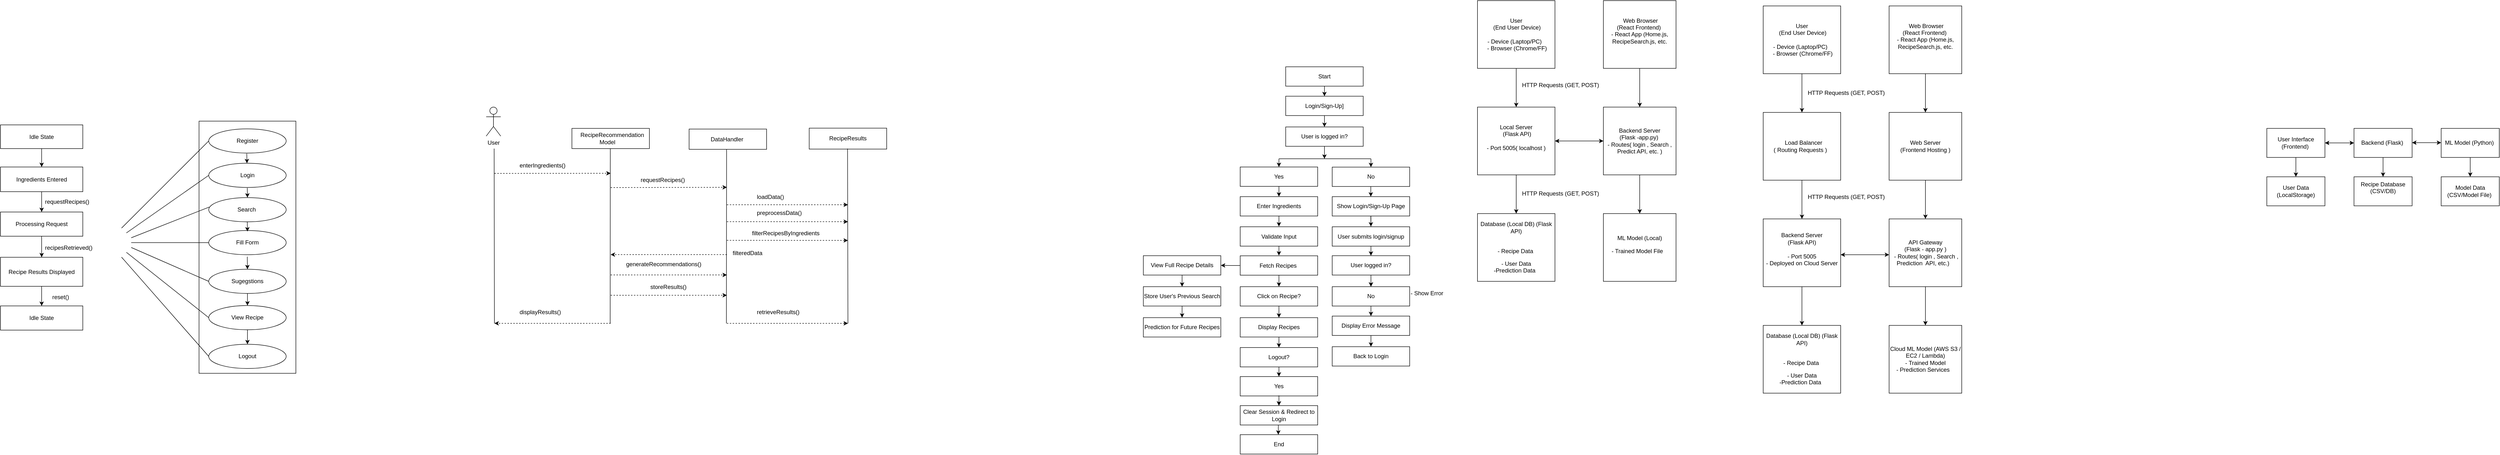 <mxfile version="24.8.6">
  <diagram name="Page-1" id="5VGJnAvznidUCp_y3e0-">
    <mxGraphModel dx="3558" dy="1444" grid="1" gridSize="10" guides="1" tooltips="1" connect="1" arrows="1" fold="1" page="0" pageScale="1" pageWidth="1169" pageHeight="827" math="0" shadow="0">
      <root>
        <mxCell id="0" />
        <mxCell id="1" parent="0" />
        <mxCell id="zVFzAMCCulww1tuRlH-K-1" value="Recipe Results Displayed" style="rounded=0;whiteSpace=wrap;html=1;" parent="1" vertex="1">
          <mxGeometry x="-850" y="383.5" width="170" height="60" as="geometry" />
        </mxCell>
        <mxCell id="zVFzAMCCulww1tuRlH-K-2" value="Idle State" style="rounded=0;whiteSpace=wrap;html=1;" parent="1" vertex="1">
          <mxGeometry x="-850" y="110" width="170" height="49" as="geometry" />
        </mxCell>
        <mxCell id="zVFzAMCCulww1tuRlH-K-3" value="Processing Request" style="rounded=0;whiteSpace=wrap;html=1;" parent="1" vertex="1">
          <mxGeometry x="-850" y="290" width="170" height="50" as="geometry" />
        </mxCell>
        <mxCell id="zVFzAMCCulww1tuRlH-K-4" value="Ingredients Entered" style="rounded=0;whiteSpace=wrap;html=1;" parent="1" vertex="1">
          <mxGeometry x="-850" y="197" width="170" height="51" as="geometry" />
        </mxCell>
        <mxCell id="zVFzAMCCulww1tuRlH-K-5" value="Idle State" style="rounded=0;whiteSpace=wrap;html=1;" parent="1" vertex="1">
          <mxGeometry x="-850" y="484" width="170" height="50" as="geometry" />
        </mxCell>
        <mxCell id="zVFzAMCCulww1tuRlH-K-8" value="&lt;span class=&quot;hljs-built_in&quot;&gt;requestRecipes&lt;/span&gt;()" style="text;whiteSpace=wrap;html=1;" parent="1" vertex="1">
          <mxGeometry x="-760" y="255" width="100" height="20" as="geometry" />
        </mxCell>
        <mxCell id="zVFzAMCCulww1tuRlH-K-9" value="" style="endArrow=classic;html=1;rounded=0;entryX=0.5;entryY=0;entryDx=0;entryDy=0;exitX=0.5;exitY=1;exitDx=0;exitDy=0;" parent="1" source="zVFzAMCCulww1tuRlH-K-1" target="zVFzAMCCulww1tuRlH-K-5" edge="1">
          <mxGeometry width="50" height="50" relative="1" as="geometry">
            <mxPoint x="-710" y="380" as="sourcePoint" />
            <mxPoint x="-660" y="330" as="targetPoint" />
          </mxGeometry>
        </mxCell>
        <mxCell id="zVFzAMCCulww1tuRlH-K-10" value="" style="endArrow=classic;html=1;rounded=0;exitX=0.5;exitY=1;exitDx=0;exitDy=0;entryX=0.5;entryY=0;entryDx=0;entryDy=0;" parent="1" source="zVFzAMCCulww1tuRlH-K-3" target="zVFzAMCCulww1tuRlH-K-1" edge="1">
          <mxGeometry width="50" height="50" relative="1" as="geometry">
            <mxPoint x="-770" y="340" as="sourcePoint" />
            <mxPoint x="-770" y="380" as="targetPoint" />
          </mxGeometry>
        </mxCell>
        <mxCell id="zVFzAMCCulww1tuRlH-K-11" value="" style="endArrow=classic;html=1;rounded=0;exitX=0.5;exitY=1;exitDx=0;exitDy=0;entryX=0.5;entryY=0;entryDx=0;entryDy=0;" parent="1" source="zVFzAMCCulww1tuRlH-K-4" target="zVFzAMCCulww1tuRlH-K-3" edge="1">
          <mxGeometry width="50" height="50" relative="1" as="geometry">
            <mxPoint x="-770" y="248" as="sourcePoint" />
            <mxPoint x="-770" y="290" as="targetPoint" />
          </mxGeometry>
        </mxCell>
        <mxCell id="zVFzAMCCulww1tuRlH-K-12" value="" style="endArrow=classic;html=1;rounded=0;entryX=0.5;entryY=0;entryDx=0;entryDy=0;exitX=0.5;exitY=1;exitDx=0;exitDy=0;" parent="1" source="zVFzAMCCulww1tuRlH-K-2" edge="1">
          <mxGeometry width="50" height="50" relative="1" as="geometry">
            <mxPoint x="-765" y="157" as="sourcePoint" />
            <mxPoint x="-765" y="197" as="targetPoint" />
          </mxGeometry>
        </mxCell>
        <mxCell id="zVFzAMCCulww1tuRlH-K-15" value="&lt;span class=&quot;hljs-built_in&quot;&gt;recipesRetrieved&lt;/span&gt;()" style="text;whiteSpace=wrap;html=1;" parent="1" vertex="1">
          <mxGeometry x="-760" y="349.5" width="80" height="26.5" as="geometry" />
        </mxCell>
        <mxCell id="zVFzAMCCulww1tuRlH-K-16" value="&lt;span class=&quot;hljs-built_in&quot;&gt;reset&lt;/span&gt;()" style="text;whiteSpace=wrap;html=1;" parent="1" vertex="1">
          <mxGeometry x="-745" y="451.5" width="45" height="16.5" as="geometry" />
        </mxCell>
        <mxCell id="zVFzAMCCulww1tuRlH-K-17" value="" style="rounded=0;whiteSpace=wrap;html=1;" parent="1" vertex="1">
          <mxGeometry x="-440" y="102.25" width="200" height="521" as="geometry" />
        </mxCell>
        <mxCell id="zVFzAMCCulww1tuRlH-K-18" value="Register" style="ellipse;whiteSpace=wrap;html=1;" parent="1" vertex="1">
          <mxGeometry x="-420" y="118.25" width="160" height="50" as="geometry" />
        </mxCell>
        <mxCell id="zVFzAMCCulww1tuRlH-K-19" value="Login" style="ellipse;whiteSpace=wrap;html=1;" parent="1" vertex="1">
          <mxGeometry x="-420" y="189.25" width="160" height="50" as="geometry" />
        </mxCell>
        <mxCell id="zVFzAMCCulww1tuRlH-K-20" value="Search&amp;nbsp;" style="ellipse;whiteSpace=wrap;html=1;" parent="1" vertex="1">
          <mxGeometry x="-420" y="260.25" width="160" height="50" as="geometry" />
        </mxCell>
        <mxCell id="zVFzAMCCulww1tuRlH-K-21" value="Fill Form" style="ellipse;whiteSpace=wrap;html=1;" parent="1" vertex="1">
          <mxGeometry x="-420" y="328.25" width="160" height="50" as="geometry" />
        </mxCell>
        <mxCell id="zVFzAMCCulww1tuRlH-K-22" value="Logout" style="ellipse;whiteSpace=wrap;html=1;" parent="1" vertex="1">
          <mxGeometry x="-420" y="563.25" width="160" height="50" as="geometry" />
        </mxCell>
        <mxCell id="zVFzAMCCulww1tuRlH-K-23" value="" style="endArrow=classic;html=1;rounded=0;" parent="1" edge="1">
          <mxGeometry width="50" height="50" relative="1" as="geometry">
            <mxPoint x="-341.37" y="169.25" as="sourcePoint" />
            <mxPoint x="-341" y="189.25" as="targetPoint" />
          </mxGeometry>
        </mxCell>
        <mxCell id="zVFzAMCCulww1tuRlH-K-24" value="" style="endArrow=classic;html=1;rounded=0;" parent="1" edge="1">
          <mxGeometry width="50" height="50" relative="1" as="geometry">
            <mxPoint x="-340.37" y="240.25" as="sourcePoint" />
            <mxPoint x="-340" y="260.25" as="targetPoint" />
          </mxGeometry>
        </mxCell>
        <mxCell id="zVFzAMCCulww1tuRlH-K-25" value="" style="endArrow=classic;html=1;rounded=0;" parent="1" edge="1">
          <mxGeometry width="50" height="50" relative="1" as="geometry">
            <mxPoint x="-340.37" y="310.25" as="sourcePoint" />
            <mxPoint x="-340" y="330.25" as="targetPoint" />
          </mxGeometry>
        </mxCell>
        <mxCell id="zVFzAMCCulww1tuRlH-K-26" value="" style="endArrow=classic;html=1;rounded=0;entryX=0.5;entryY=0;entryDx=0;entryDy=0;" parent="1" target="zVFzAMCCulww1tuRlH-K-34" edge="1">
          <mxGeometry width="50" height="50" relative="1" as="geometry">
            <mxPoint x="-340.37" y="382.25" as="sourcePoint" />
            <mxPoint x="-340" y="402.25" as="targetPoint" />
          </mxGeometry>
        </mxCell>
        <mxCell id="zVFzAMCCulww1tuRlH-K-27" value="" style="endArrow=classic;html=1;rounded=0;entryX=0.5;entryY=0;entryDx=0;entryDy=0;" parent="1" source="zVFzAMCCulww1tuRlH-K-36" target="zVFzAMCCulww1tuRlH-K-22" edge="1">
          <mxGeometry width="50" height="50" relative="1" as="geometry">
            <mxPoint x="-340" y="503.25" as="sourcePoint" />
            <mxPoint x="-340" y="472.25" as="targetPoint" />
          </mxGeometry>
        </mxCell>
        <mxCell id="zVFzAMCCulww1tuRlH-K-28" value="" style="endArrow=none;html=1;rounded=0;entryX=0;entryY=0.5;entryDx=0;entryDy=0;" parent="1" target="zVFzAMCCulww1tuRlH-K-18" edge="1">
          <mxGeometry width="50" height="50" relative="1" as="geometry">
            <mxPoint x="-600" y="323.25" as="sourcePoint" />
            <mxPoint x="-460" y="213.25" as="targetPoint" />
          </mxGeometry>
        </mxCell>
        <mxCell id="zVFzAMCCulww1tuRlH-K-29" value="" style="endArrow=none;html=1;rounded=0;entryX=0;entryY=0.5;entryDx=0;entryDy=0;" parent="1" target="zVFzAMCCulww1tuRlH-K-19" edge="1">
          <mxGeometry width="50" height="50" relative="1" as="geometry">
            <mxPoint x="-590" y="333.25" as="sourcePoint" />
            <mxPoint x="-410" y="157.25" as="targetPoint" />
          </mxGeometry>
        </mxCell>
        <mxCell id="zVFzAMCCulww1tuRlH-K-30" value="" style="endArrow=none;html=1;rounded=0;entryX=0.006;entryY=0.391;entryDx=0;entryDy=0;entryPerimeter=0;" parent="1" target="zVFzAMCCulww1tuRlH-K-20" edge="1">
          <mxGeometry width="50" height="50" relative="1" as="geometry">
            <mxPoint x="-580" y="343.25" as="sourcePoint" />
            <mxPoint x="-400" y="167.25" as="targetPoint" />
          </mxGeometry>
        </mxCell>
        <mxCell id="zVFzAMCCulww1tuRlH-K-31" value="" style="endArrow=none;html=1;rounded=0;entryX=0;entryY=0.5;entryDx=0;entryDy=0;" parent="1" target="zVFzAMCCulww1tuRlH-K-21" edge="1">
          <mxGeometry width="50" height="50" relative="1" as="geometry">
            <mxPoint x="-580" y="353.25" as="sourcePoint" />
            <mxPoint x="-390" y="177.25" as="targetPoint" />
          </mxGeometry>
        </mxCell>
        <mxCell id="zVFzAMCCulww1tuRlH-K-32" value="" style="endArrow=none;html=1;rounded=0;entryX=0;entryY=0.5;entryDx=0;entryDy=0;" parent="1" target="zVFzAMCCulww1tuRlH-K-36" edge="1">
          <mxGeometry width="50" height="50" relative="1" as="geometry">
            <mxPoint x="-590" y="373.25" as="sourcePoint" />
            <mxPoint x="-380" y="187.25" as="targetPoint" />
          </mxGeometry>
        </mxCell>
        <mxCell id="zVFzAMCCulww1tuRlH-K-33" value="" style="endArrow=none;html=1;rounded=0;entryX=0;entryY=0.5;entryDx=0;entryDy=0;" parent="1" target="zVFzAMCCulww1tuRlH-K-22" edge="1">
          <mxGeometry width="50" height="50" relative="1" as="geometry">
            <mxPoint x="-600" y="383.25" as="sourcePoint" />
            <mxPoint x="-370" y="197.25" as="targetPoint" />
          </mxGeometry>
        </mxCell>
        <mxCell id="zVFzAMCCulww1tuRlH-K-34" value="Sugegstions" style="ellipse;whiteSpace=wrap;html=1;" parent="1" vertex="1">
          <mxGeometry x="-420" y="408.25" width="160" height="50" as="geometry" />
        </mxCell>
        <mxCell id="zVFzAMCCulww1tuRlH-K-35" value="" style="endArrow=classic;html=1;rounded=0;entryX=0.5;entryY=0;entryDx=0;entryDy=0;" parent="1" target="zVFzAMCCulww1tuRlH-K-36" edge="1">
          <mxGeometry width="50" height="50" relative="1" as="geometry">
            <mxPoint x="-340" y="503.25" as="sourcePoint" />
            <mxPoint x="-340" y="563.25" as="targetPoint" />
          </mxGeometry>
        </mxCell>
        <mxCell id="zVFzAMCCulww1tuRlH-K-36" value="View Recipe" style="ellipse;whiteSpace=wrap;html=1;" parent="1" vertex="1">
          <mxGeometry x="-420" y="483.25" width="160" height="50" as="geometry" />
        </mxCell>
        <mxCell id="zVFzAMCCulww1tuRlH-K-37" value="" style="endArrow=classic;html=1;rounded=0;exitX=0.5;exitY=1;exitDx=0;exitDy=0;" parent="1" source="zVFzAMCCulww1tuRlH-K-34" target="zVFzAMCCulww1tuRlH-K-36" edge="1">
          <mxGeometry width="50" height="50" relative="1" as="geometry">
            <mxPoint x="-330.37" y="392.25" as="sourcePoint" />
            <mxPoint x="-330" y="423.25" as="targetPoint" />
          </mxGeometry>
        </mxCell>
        <mxCell id="zVFzAMCCulww1tuRlH-K-38" value="" style="endArrow=none;html=1;rounded=0;entryX=0;entryY=0.5;entryDx=0;entryDy=0;" parent="1" target="zVFzAMCCulww1tuRlH-K-34" edge="1">
          <mxGeometry width="50" height="50" relative="1" as="geometry">
            <mxPoint x="-580" y="363.25" as="sourcePoint" />
            <mxPoint x="-410" y="518.25" as="targetPoint" />
          </mxGeometry>
        </mxCell>
        <mxCell id="zVFzAMCCulww1tuRlH-K-40" value="RecipeResults" style="rounded=0;whiteSpace=wrap;html=1;" parent="1" vertex="1">
          <mxGeometry x="820" y="116.75" width="160" height="43.25" as="geometry" />
        </mxCell>
        <mxCell id="zVFzAMCCulww1tuRlH-K-41" value="DataHandler&amp;nbsp;" style="rounded=0;whiteSpace=wrap;html=1;" parent="1" vertex="1">
          <mxGeometry x="572" y="118.63" width="160" height="41.87" as="geometry" />
        </mxCell>
        <mxCell id="zVFzAMCCulww1tuRlH-K-42" value="&amp;nbsp; RecipeRecommendation&lt;div&gt;Model&amp;nbsp; &amp;nbsp;&amp;nbsp;&lt;/div&gt;" style="rounded=0;whiteSpace=wrap;html=1;" parent="1" vertex="1">
          <mxGeometry x="330" y="117.25" width="160" height="41.75" as="geometry" />
        </mxCell>
        <mxCell id="zVFzAMCCulww1tuRlH-K-43" value="" style="endArrow=none;html=1;rounded=0;entryX=0.5;entryY=1;entryDx=0;entryDy=0;" parent="1" edge="1">
          <mxGeometry width="50" height="50" relative="1" as="geometry">
            <mxPoint x="170" y="520" as="sourcePoint" />
            <mxPoint x="169.41" y="159" as="targetPoint" />
          </mxGeometry>
        </mxCell>
        <mxCell id="zVFzAMCCulww1tuRlH-K-44" value="" style="endArrow=none;html=1;rounded=0;entryX=0.5;entryY=1;entryDx=0;entryDy=0;" parent="1" edge="1">
          <mxGeometry width="50" height="50" relative="1" as="geometry">
            <mxPoint x="900" y="520" as="sourcePoint" />
            <mxPoint x="899.17" y="159" as="targetPoint" />
          </mxGeometry>
        </mxCell>
        <mxCell id="zVFzAMCCulww1tuRlH-K-45" value="" style="endArrow=none;html=1;rounded=0;entryX=0.5;entryY=1;entryDx=0;entryDy=0;" parent="1" edge="1">
          <mxGeometry width="50" height="50" relative="1" as="geometry">
            <mxPoint x="409" y="520" as="sourcePoint" />
            <mxPoint x="409.29" y="159" as="targetPoint" />
          </mxGeometry>
        </mxCell>
        <mxCell id="zVFzAMCCulww1tuRlH-K-46" value="" style="endArrow=none;html=1;rounded=0;entryX=0.5;entryY=1;entryDx=0;entryDy=0;" parent="1" edge="1">
          <mxGeometry width="50" height="50" relative="1" as="geometry">
            <mxPoint x="649" y="520" as="sourcePoint" />
            <mxPoint x="649.41" y="160.5" as="targetPoint" />
          </mxGeometry>
        </mxCell>
        <mxCell id="zVFzAMCCulww1tuRlH-K-47" value="" style="endArrow=classic;html=1;rounded=0;dashed=1;" parent="1" edge="1">
          <mxGeometry width="50" height="50" relative="1" as="geometry">
            <mxPoint x="170" y="210.25" as="sourcePoint" />
            <mxPoint x="410" y="210" as="targetPoint" />
          </mxGeometry>
        </mxCell>
        <mxCell id="zVFzAMCCulww1tuRlH-K-49" value="" style="endArrow=classic;html=1;rounded=0;dashed=1;" parent="1" edge="1">
          <mxGeometry width="50" height="50" relative="1" as="geometry">
            <mxPoint x="410" y="239.5" as="sourcePoint" />
            <mxPoint x="650" y="239" as="targetPoint" />
          </mxGeometry>
        </mxCell>
        <mxCell id="zVFzAMCCulww1tuRlH-K-51" value="" style="endArrow=classic;html=1;rounded=0;dashed=1;" parent="1" edge="1">
          <mxGeometry width="50" height="50" relative="1" as="geometry">
            <mxPoint x="650" y="520" as="sourcePoint" />
            <mxPoint x="900" y="520" as="targetPoint" />
          </mxGeometry>
        </mxCell>
        <mxCell id="zVFzAMCCulww1tuRlH-K-52" value="" style="endArrow=classic;html=1;rounded=0;dashed=1;" parent="1" edge="1">
          <mxGeometry width="50" height="50" relative="1" as="geometry">
            <mxPoint x="650" y="348.45" as="sourcePoint" />
            <mxPoint x="900" y="348.7" as="targetPoint" />
          </mxGeometry>
        </mxCell>
        <mxCell id="zVFzAMCCulww1tuRlH-K-53" value="" style="endArrow=classic;html=1;rounded=0;dashed=1;" parent="1" edge="1">
          <mxGeometry width="50" height="50" relative="1" as="geometry">
            <mxPoint x="650" y="310" as="sourcePoint" />
            <mxPoint x="900" y="310" as="targetPoint" />
          </mxGeometry>
        </mxCell>
        <mxCell id="zVFzAMCCulww1tuRlH-K-54" value="" style="endArrow=classic;html=1;rounded=0;dashed=1;" parent="1" edge="1">
          <mxGeometry width="50" height="50" relative="1" as="geometry">
            <mxPoint x="650" y="275" as="sourcePoint" />
            <mxPoint x="900" y="275" as="targetPoint" />
          </mxGeometry>
        </mxCell>
        <mxCell id="zVFzAMCCulww1tuRlH-K-55" value="&lt;span class=&quot;hljs-built_in&quot;&gt;enterIngredients&lt;/span&gt;()" style="text;whiteSpace=wrap;html=1;" parent="1" vertex="1">
          <mxGeometry x="220" y="180" width="130" height="40" as="geometry" />
        </mxCell>
        <mxCell id="zVFzAMCCulww1tuRlH-K-56" value="&lt;span class=&quot;hljs-built_in&quot;&gt;requestRecipes&lt;/span&gt;()" style="text;whiteSpace=wrap;html=1;" parent="1" vertex="1">
          <mxGeometry x="470" y="210" width="120" height="40" as="geometry" />
        </mxCell>
        <mxCell id="zVFzAMCCulww1tuRlH-K-57" value="&lt;span class=&quot;hljs-built_in&quot;&gt;loadData&lt;/span&gt;()" style="text;whiteSpace=wrap;html=1;" parent="1" vertex="1">
          <mxGeometry x="710" y="245" width="90" height="40" as="geometry" />
        </mxCell>
        <mxCell id="zVFzAMCCulww1tuRlH-K-58" value="&lt;span class=&quot;hljs-built_in&quot;&gt;preprocessData&lt;/span&gt;()" style="text;whiteSpace=wrap;html=1;" parent="1" vertex="1">
          <mxGeometry x="710" y="278.25" width="130" height="40" as="geometry" />
        </mxCell>
        <mxCell id="zVFzAMCCulww1tuRlH-K-59" value="filterRecipesByIngredients" style="text;whiteSpace=wrap;html=1;" parent="1" vertex="1">
          <mxGeometry x="700" y="320" width="170" height="40" as="geometry" />
        </mxCell>
        <mxCell id="zVFzAMCCulww1tuRlH-K-60" value="&lt;span class=&quot;hljs-built_in&quot;&gt;retrieveResults&lt;/span&gt;()" style="text;whiteSpace=wrap;html=1;" parent="1" vertex="1">
          <mxGeometry x="710" y="483.25" width="120" height="40" as="geometry" />
        </mxCell>
        <mxCell id="zVFzAMCCulww1tuRlH-K-61" value="" style="endArrow=classic;html=1;rounded=0;dashed=1;" parent="1" edge="1">
          <mxGeometry width="50" height="50" relative="1" as="geometry">
            <mxPoint x="410" y="462" as="sourcePoint" />
            <mxPoint x="650" y="462" as="targetPoint" />
          </mxGeometry>
        </mxCell>
        <mxCell id="zVFzAMCCulww1tuRlH-K-63" value="&lt;span class=&quot;hljs-built_in&quot;&gt;storeResults&lt;/span&gt;()" style="text;whiteSpace=wrap;html=1;" parent="1" vertex="1">
          <mxGeometry x="490" y="431" width="110" height="40" as="geometry" />
        </mxCell>
        <mxCell id="zVFzAMCCulww1tuRlH-K-64" value="" style="endArrow=classic;html=1;rounded=0;dashed=1;" parent="1" edge="1">
          <mxGeometry width="50" height="50" relative="1" as="geometry">
            <mxPoint x="410" y="420" as="sourcePoint" />
            <mxPoint x="650" y="420" as="targetPoint" />
          </mxGeometry>
        </mxCell>
        <mxCell id="zVFzAMCCulww1tuRlH-K-65" value="&lt;span class=&quot;hljs-built_in&quot;&gt;generateRecommendations&lt;/span&gt;()" style="text;whiteSpace=wrap;html=1;" parent="1" vertex="1">
          <mxGeometry x="440" y="383.5" width="190" height="40" as="geometry" />
        </mxCell>
        <mxCell id="zVFzAMCCulww1tuRlH-K-66" value="" style="endArrow=classic;html=1;rounded=0;dashed=1;" parent="1" edge="1">
          <mxGeometry width="50" height="50" relative="1" as="geometry">
            <mxPoint x="650" y="378" as="sourcePoint" />
            <mxPoint x="410" y="378" as="targetPoint" />
          </mxGeometry>
        </mxCell>
        <mxCell id="zVFzAMCCulww1tuRlH-K-67" value="filteredData" style="text;whiteSpace=wrap;html=1;" parent="1" vertex="1">
          <mxGeometry x="660" y="360.5" width="90" height="40" as="geometry" />
        </mxCell>
        <mxCell id="zVFzAMCCulww1tuRlH-K-68" value="" style="endArrow=classic;html=1;rounded=0;dashed=1;" parent="1" edge="1">
          <mxGeometry width="50" height="50" relative="1" as="geometry">
            <mxPoint x="410" y="520" as="sourcePoint" />
            <mxPoint x="170" y="520" as="targetPoint" />
          </mxGeometry>
        </mxCell>
        <mxCell id="zVFzAMCCulww1tuRlH-K-69" value="&lt;span class=&quot;hljs-built_in&quot;&gt;displayResults&lt;/span&gt;()" style="text;whiteSpace=wrap;html=1;" parent="1" vertex="1">
          <mxGeometry x="220" y="483.25" width="120" height="40" as="geometry" />
        </mxCell>
        <mxCell id="zVFzAMCCulww1tuRlH-K-70" value="Start" style="rounded=0;whiteSpace=wrap;html=1;" parent="1" vertex="1">
          <mxGeometry x="1804" y="-10" width="160" height="40" as="geometry" />
        </mxCell>
        <mxCell id="zVFzAMCCulww1tuRlH-K-74" value="&lt;span class=&quot;hljs-string&quot;&gt;Login/Sign-Up&lt;/span&gt;]" style="rounded=0;whiteSpace=wrap;html=1;" parent="1" vertex="1">
          <mxGeometry x="1804" y="50.75" width="160" height="40" as="geometry" />
        </mxCell>
        <mxCell id="zVFzAMCCulww1tuRlH-K-75" value="Yes" style="rounded=0;whiteSpace=wrap;html=1;" parent="1" vertex="1">
          <mxGeometry x="1710" y="197" width="160" height="40" as="geometry" />
        </mxCell>
        <mxCell id="zVFzAMCCulww1tuRlH-K-111" value="" style="edgeStyle=orthogonalEdgeStyle;rounded=0;orthogonalLoop=1;jettySize=auto;html=1;entryX=0.5;entryY=0;entryDx=0;entryDy=0;" parent="1" source="zVFzAMCCulww1tuRlH-K-76" target="zVFzAMCCulww1tuRlH-K-109" edge="1">
          <mxGeometry relative="1" as="geometry" />
        </mxCell>
        <mxCell id="zVFzAMCCulww1tuRlH-K-76" value="&lt;span class=&quot;hljs-string&quot;&gt;Display&lt;/span&gt;&amp;nbsp;&lt;span class=&quot;hljs-string&quot;&gt;Recipes&lt;/span&gt;" style="rounded=0;whiteSpace=wrap;html=1;" parent="1" vertex="1">
          <mxGeometry x="1710" y="508.25" width="160" height="40" as="geometry" />
        </mxCell>
        <mxCell id="zVFzAMCCulww1tuRlH-K-77" value="&lt;span class=&quot;hljs-string&quot;&gt;User&lt;/span&gt; &lt;span class=&quot;hljs-string&quot;&gt;is&lt;/span&gt; &lt;span class=&quot;hljs-string&quot;&gt;logged&lt;/span&gt; &lt;span class=&quot;hljs-string&quot;&gt;in?&lt;/span&gt;" style="rounded=0;whiteSpace=wrap;html=1;" parent="1" vertex="1">
          <mxGeometry x="1804" y="114.25" width="160" height="40" as="geometry" />
        </mxCell>
        <mxCell id="zVFzAMCCulww1tuRlH-K-78" value="No" style="rounded=0;whiteSpace=wrap;html=1;" parent="1" vertex="1">
          <mxGeometry x="1900" y="197.25" width="160" height="40" as="geometry" />
        </mxCell>
        <mxCell id="zVFzAMCCulww1tuRlH-K-79" value="&lt;span class=&quot;hljs-string&quot;&gt;Click&lt;/span&gt; &lt;span class=&quot;hljs-string&quot;&gt;on&lt;/span&gt; &lt;span class=&quot;hljs-string&quot;&gt;Recipe?&lt;/span&gt;" style="rounded=0;whiteSpace=wrap;html=1;" parent="1" vertex="1">
          <mxGeometry x="1710" y="444.25" width="160" height="40" as="geometry" />
        </mxCell>
        <mxCell id="zVFzAMCCulww1tuRlH-K-81" value="&lt;span class=&quot;hljs-string&quot;&gt;Validate&lt;/span&gt; &lt;span class=&quot;hljs-string&quot;&gt;Input&lt;/span&gt;" style="rounded=0;whiteSpace=wrap;html=1;" parent="1" vertex="1">
          <mxGeometry x="1710" y="320.5" width="160" height="40" as="geometry" />
        </mxCell>
        <mxCell id="zVFzAMCCulww1tuRlH-K-140" value="" style="edgeStyle=orthogonalEdgeStyle;rounded=0;orthogonalLoop=1;jettySize=auto;html=1;" parent="1" source="zVFzAMCCulww1tuRlH-K-82" target="zVFzAMCCulww1tuRlH-K-97" edge="1">
          <mxGeometry relative="1" as="geometry" />
        </mxCell>
        <mxCell id="zVFzAMCCulww1tuRlH-K-82" value="&lt;span class=&quot;hljs-string&quot;&gt;Show&lt;/span&gt; &lt;span class=&quot;hljs-string&quot;&gt;Login/Sign-Up&lt;/span&gt; &lt;span class=&quot;hljs-string&quot;&gt;Page&lt;/span&gt;" style="rounded=0;whiteSpace=wrap;html=1;" parent="1" vertex="1">
          <mxGeometry x="1900" y="258.25" width="160" height="40" as="geometry" />
        </mxCell>
        <mxCell id="zVFzAMCCulww1tuRlH-K-84" value="&lt;span class=&quot;hljs-string&quot;&gt;Enter&lt;/span&gt; &lt;span class=&quot;hljs-string&quot;&gt;Ingredients&lt;/span&gt;" style="rounded=0;whiteSpace=wrap;html=1;" parent="1" vertex="1">
          <mxGeometry x="1710" y="258.25" width="160" height="40" as="geometry" />
        </mxCell>
        <mxCell id="zVFzAMCCulww1tuRlH-K-92" value="&lt;span class=&quot;hljs-string&quot;&gt;Back&lt;/span&gt; &lt;span class=&quot;hljs-string&quot;&gt;to&lt;/span&gt; &lt;span class=&quot;hljs-string&quot;&gt;Login&lt;/span&gt;" style="rounded=0;whiteSpace=wrap;html=1;" parent="1" vertex="1">
          <mxGeometry x="1900" y="568.25" width="160" height="40" as="geometry" />
        </mxCell>
        <mxCell id="zVFzAMCCulww1tuRlH-K-144" value="" style="edgeStyle=orthogonalEdgeStyle;rounded=0;orthogonalLoop=1;jettySize=auto;html=1;" parent="1" source="zVFzAMCCulww1tuRlH-K-93" target="zVFzAMCCulww1tuRlH-K-92" edge="1">
          <mxGeometry relative="1" as="geometry" />
        </mxCell>
        <mxCell id="zVFzAMCCulww1tuRlH-K-93" value="&lt;span class=&quot;hljs-string&quot;&gt;Display&lt;/span&gt; &lt;span class=&quot;hljs-string&quot;&gt;Error&lt;/span&gt; &lt;span class=&quot;hljs-string&quot;&gt;Message&lt;/span&gt;" style="rounded=0;whiteSpace=wrap;html=1;" parent="1" vertex="1">
          <mxGeometry x="1900" y="505" width="160" height="40" as="geometry" />
        </mxCell>
        <mxCell id="zVFzAMCCulww1tuRlH-K-145" value="" style="edgeStyle=orthogonalEdgeStyle;rounded=0;orthogonalLoop=1;jettySize=auto;html=1;" parent="1" source="zVFzAMCCulww1tuRlH-K-94" target="zVFzAMCCulww1tuRlH-K-105" edge="1">
          <mxGeometry relative="1" as="geometry" />
        </mxCell>
        <mxCell id="zVFzAMCCulww1tuRlH-K-94" value="&lt;span class=&quot;hljs-string&quot;&gt;Fetch&amp;nbsp;&lt;/span&gt;&lt;span class=&quot;hljs-string&quot;&gt;Recipes&amp;nbsp;&lt;/span&gt;" style="rounded=0;whiteSpace=wrap;html=1;" parent="1" vertex="1">
          <mxGeometry x="1710" y="380.5" width="160" height="40" as="geometry" />
        </mxCell>
        <mxCell id="zVFzAMCCulww1tuRlH-K-141" value="" style="edgeStyle=orthogonalEdgeStyle;rounded=0;orthogonalLoop=1;jettySize=auto;html=1;" parent="1" source="zVFzAMCCulww1tuRlH-K-96" target="zVFzAMCCulww1tuRlH-K-98" edge="1">
          <mxGeometry relative="1" as="geometry" />
        </mxCell>
        <mxCell id="zVFzAMCCulww1tuRlH-K-96" value="&lt;span class=&quot;hljs-string&quot;&gt;User&lt;/span&gt; &lt;span class=&quot;hljs-string&quot;&gt;submits&lt;/span&gt; &lt;span class=&quot;hljs-string&quot;&gt;login/signup&lt;/span&gt;" style="rounded=0;whiteSpace=wrap;html=1;" parent="1" vertex="1">
          <mxGeometry x="1900" y="320.5" width="160" height="40" as="geometry" />
        </mxCell>
        <mxCell id="zVFzAMCCulww1tuRlH-K-142" value="" style="edgeStyle=orthogonalEdgeStyle;rounded=0;orthogonalLoop=1;jettySize=auto;html=1;" parent="1" source="zVFzAMCCulww1tuRlH-K-97" target="zVFzAMCCulww1tuRlH-K-98" edge="1">
          <mxGeometry relative="1" as="geometry" />
        </mxCell>
        <mxCell id="zVFzAMCCulww1tuRlH-K-97" value="&lt;span class=&quot;hljs-string&quot;&gt;User&lt;/span&gt; &lt;span class=&quot;hljs-string&quot;&gt;logged&lt;/span&gt; &lt;span class=&quot;hljs-string&quot;&gt;in?&lt;/span&gt;" style="rounded=0;whiteSpace=wrap;html=1;" parent="1" vertex="1">
          <mxGeometry x="1900" y="380.25" width="160" height="40" as="geometry" />
        </mxCell>
        <mxCell id="zVFzAMCCulww1tuRlH-K-143" value="" style="edgeStyle=orthogonalEdgeStyle;rounded=0;orthogonalLoop=1;jettySize=auto;html=1;" parent="1" source="zVFzAMCCulww1tuRlH-K-98" target="zVFzAMCCulww1tuRlH-K-93" edge="1">
          <mxGeometry relative="1" as="geometry" />
        </mxCell>
        <mxCell id="zVFzAMCCulww1tuRlH-K-98" value="No" style="rounded=0;whiteSpace=wrap;html=1;" parent="1" vertex="1">
          <mxGeometry x="1900" y="444.25" width="160" height="40" as="geometry" />
        </mxCell>
        <mxCell id="zVFzAMCCulww1tuRlH-K-101" value="&lt;span class=&quot;hljs-bullet&quot;&gt;-&lt;/span&gt; &lt;span class=&quot;hljs-string&quot;&gt;Show&lt;/span&gt; &lt;span class=&quot;hljs-string&quot;&gt;Error&lt;/span&gt;" style="text;whiteSpace=wrap;html=1;" parent="1" vertex="1">
          <mxGeometry x="2060" y="444.25" width="100" height="40" as="geometry" />
        </mxCell>
        <mxCell id="zVFzAMCCulww1tuRlH-K-103" value="End" style="rounded=0;whiteSpace=wrap;html=1;" parent="1" vertex="1">
          <mxGeometry x="1710" y="750" width="160" height="40" as="geometry" />
        </mxCell>
        <mxCell id="zVFzAMCCulww1tuRlH-K-150" value="" style="edgeStyle=orthogonalEdgeStyle;rounded=0;orthogonalLoop=1;jettySize=auto;html=1;" parent="1" source="zVFzAMCCulww1tuRlH-K-104" target="zVFzAMCCulww1tuRlH-K-108" edge="1">
          <mxGeometry relative="1" as="geometry" />
        </mxCell>
        <mxCell id="zVFzAMCCulww1tuRlH-K-104" value="&lt;span class=&quot;hljs-string&quot;&gt;Store&lt;/span&gt; &lt;span class=&quot;hljs-string&quot;&gt;User&#39;s&lt;/span&gt; &lt;span class=&quot;hljs-string&quot;&gt;Previous&lt;/span&gt; &lt;span class=&quot;hljs-string&quot;&gt;Search&lt;/span&gt;" style="rounded=0;whiteSpace=wrap;html=1;" parent="1" vertex="1">
          <mxGeometry x="1510" y="444.25" width="160" height="40" as="geometry" />
        </mxCell>
        <mxCell id="zVFzAMCCulww1tuRlH-K-148" value="" style="edgeStyle=orthogonalEdgeStyle;rounded=0;orthogonalLoop=1;jettySize=auto;html=1;" parent="1" source="zVFzAMCCulww1tuRlH-K-105" target="zVFzAMCCulww1tuRlH-K-104" edge="1">
          <mxGeometry relative="1" as="geometry" />
        </mxCell>
        <mxCell id="zVFzAMCCulww1tuRlH-K-105" value="&lt;span class=&quot;hljs-string&quot;&gt;View&lt;/span&gt; &lt;span class=&quot;hljs-string&quot;&gt;Full&lt;/span&gt; &lt;span class=&quot;hljs-string&quot;&gt;Recipe&lt;/span&gt; &lt;span class=&quot;hljs-string&quot;&gt;Details&lt;/span&gt;" style="rounded=0;whiteSpace=wrap;html=1;" parent="1" vertex="1">
          <mxGeometry x="1510" y="380.25" width="160" height="40" as="geometry" />
        </mxCell>
        <mxCell id="zVFzAMCCulww1tuRlH-K-107" value="&lt;span class=&quot;hljs-string&quot;&gt;Clear&lt;/span&gt; &lt;span class=&quot;hljs-string&quot;&gt;Session&lt;/span&gt; &lt;span class=&quot;hljs-string&quot;&gt;&amp;amp;&lt;/span&gt; &lt;span class=&quot;hljs-string&quot;&gt;Redirect&lt;/span&gt; &lt;span class=&quot;hljs-string&quot;&gt;to&lt;/span&gt; &lt;span class=&quot;hljs-string&quot;&gt;Login&lt;/span&gt;" style="rounded=0;whiteSpace=wrap;html=1;" parent="1" vertex="1">
          <mxGeometry x="1710" y="690" width="160" height="40" as="geometry" />
        </mxCell>
        <mxCell id="zVFzAMCCulww1tuRlH-K-108" value="&lt;span class=&quot;hljs-string&quot;&gt;Prediction&lt;/span&gt; &lt;span class=&quot;hljs-string&quot;&gt;for&lt;/span&gt; &lt;span class=&quot;hljs-string&quot;&gt;Future&lt;/span&gt; &lt;span class=&quot;hljs-string&quot;&gt;Recipes&lt;/span&gt;" style="rounded=0;whiteSpace=wrap;html=1;" parent="1" vertex="1">
          <mxGeometry x="1510" y="508.25" width="160" height="40" as="geometry" />
        </mxCell>
        <mxCell id="zVFzAMCCulww1tuRlH-K-109" value="Logout?" style="rounded=0;whiteSpace=wrap;html=1;" parent="1" vertex="1">
          <mxGeometry x="1710" y="570" width="160" height="40" as="geometry" />
        </mxCell>
        <mxCell id="zVFzAMCCulww1tuRlH-K-133" value="" style="edgeStyle=orthogonalEdgeStyle;rounded=0;orthogonalLoop=1;jettySize=auto;html=1;" parent="1" source="zVFzAMCCulww1tuRlH-K-110" target="zVFzAMCCulww1tuRlH-K-107" edge="1">
          <mxGeometry relative="1" as="geometry" />
        </mxCell>
        <mxCell id="zVFzAMCCulww1tuRlH-K-110" value="Yes" style="rounded=0;whiteSpace=wrap;html=1;" parent="1" vertex="1">
          <mxGeometry x="1710" y="630" width="160" height="40" as="geometry" />
        </mxCell>
        <mxCell id="zVFzAMCCulww1tuRlH-K-112" value="" style="endArrow=classic;html=1;rounded=0;exitX=0.5;exitY=1;exitDx=0;exitDy=0;entryX=0.5;entryY=0;entryDx=0;entryDy=0;" parent="1" source="zVFzAMCCulww1tuRlH-K-70" target="zVFzAMCCulww1tuRlH-K-74" edge="1">
          <mxGeometry width="50" height="50" relative="1" as="geometry">
            <mxPoint x="1960" y="90" as="sourcePoint" />
            <mxPoint x="2000" y="120" as="targetPoint" />
          </mxGeometry>
        </mxCell>
        <mxCell id="zVFzAMCCulww1tuRlH-K-113" value="" style="endArrow=classic;html=1;rounded=0;exitX=0.5;exitY=1;exitDx=0;exitDy=0;entryX=0.5;entryY=0;entryDx=0;entryDy=0;" parent="1" source="zVFzAMCCulww1tuRlH-K-74" target="zVFzAMCCulww1tuRlH-K-77" edge="1">
          <mxGeometry width="50" height="50" relative="1" as="geometry">
            <mxPoint x="1894" y="40" as="sourcePoint" />
            <mxPoint x="1894" y="61" as="targetPoint" />
          </mxGeometry>
        </mxCell>
        <mxCell id="zVFzAMCCulww1tuRlH-K-115" value="" style="endArrow=none;html=1;rounded=0;" parent="1" edge="1">
          <mxGeometry width="50" height="50" relative="1" as="geometry">
            <mxPoint x="1790" y="180" as="sourcePoint" />
            <mxPoint x="1980" y="180" as="targetPoint" />
          </mxGeometry>
        </mxCell>
        <mxCell id="zVFzAMCCulww1tuRlH-K-117" value="" style="endArrow=classic;html=1;rounded=0;exitX=0.5;exitY=1;exitDx=0;exitDy=0;" parent="1" source="zVFzAMCCulww1tuRlH-K-77" edge="1">
          <mxGeometry width="50" height="50" relative="1" as="geometry">
            <mxPoint x="1894" y="101" as="sourcePoint" />
            <mxPoint x="1884" y="180" as="targetPoint" />
          </mxGeometry>
        </mxCell>
        <mxCell id="zVFzAMCCulww1tuRlH-K-121" value="" style="endArrow=classic;html=1;rounded=0;entryX=0.5;entryY=0;entryDx=0;entryDy=0;" parent="1" target="zVFzAMCCulww1tuRlH-K-75" edge="1">
          <mxGeometry width="50" height="50" relative="1" as="geometry">
            <mxPoint x="1790" y="180" as="sourcePoint" />
            <mxPoint x="1894" y="190" as="targetPoint" />
          </mxGeometry>
        </mxCell>
        <mxCell id="zVFzAMCCulww1tuRlH-K-122" value="" style="endArrow=classic;html=1;rounded=0;entryX=0.5;entryY=0;entryDx=0;entryDy=0;" parent="1" target="zVFzAMCCulww1tuRlH-K-78" edge="1">
          <mxGeometry width="50" height="50" relative="1" as="geometry">
            <mxPoint x="1980" y="180" as="sourcePoint" />
            <mxPoint x="1800" y="207" as="targetPoint" />
          </mxGeometry>
        </mxCell>
        <mxCell id="zVFzAMCCulww1tuRlH-K-123" value="" style="endArrow=classic;html=1;rounded=0;exitX=0.5;exitY=1;exitDx=0;exitDy=0;entryX=0.5;entryY=0;entryDx=0;entryDy=0;" parent="1" source="zVFzAMCCulww1tuRlH-K-75" target="zVFzAMCCulww1tuRlH-K-84" edge="1">
          <mxGeometry width="50" height="50" relative="1" as="geometry">
            <mxPoint x="1894" y="164" as="sourcePoint" />
            <mxPoint x="1894" y="190" as="targetPoint" />
          </mxGeometry>
        </mxCell>
        <mxCell id="zVFzAMCCulww1tuRlH-K-124" value="" style="endArrow=classic;html=1;rounded=0;exitX=0.5;exitY=1;exitDx=0;exitDy=0;" parent="1" source="zVFzAMCCulww1tuRlH-K-84" edge="1">
          <mxGeometry width="50" height="50" relative="1" as="geometry">
            <mxPoint x="1800" y="247" as="sourcePoint" />
            <mxPoint x="1790" y="320" as="targetPoint" />
          </mxGeometry>
        </mxCell>
        <mxCell id="zVFzAMCCulww1tuRlH-K-127" value="" style="endArrow=classic;html=1;rounded=0;exitX=0.5;exitY=1;exitDx=0;exitDy=0;" parent="1" source="zVFzAMCCulww1tuRlH-K-81" edge="1">
          <mxGeometry width="50" height="50" relative="1" as="geometry">
            <mxPoint x="1800" y="308" as="sourcePoint" />
            <mxPoint x="1790" y="380" as="targetPoint" />
          </mxGeometry>
        </mxCell>
        <mxCell id="zVFzAMCCulww1tuRlH-K-129" value="" style="endArrow=classic;html=1;rounded=0;entryX=0.5;entryY=0;entryDx=0;entryDy=0;" parent="1" target="zVFzAMCCulww1tuRlH-K-79" edge="1">
          <mxGeometry width="50" height="50" relative="1" as="geometry">
            <mxPoint x="1790" y="420" as="sourcePoint" />
            <mxPoint x="1800" y="390" as="targetPoint" />
          </mxGeometry>
        </mxCell>
        <mxCell id="zVFzAMCCulww1tuRlH-K-130" value="" style="edgeStyle=orthogonalEdgeStyle;rounded=0;orthogonalLoop=1;jettySize=auto;html=1;entryX=0.5;entryY=0;entryDx=0;entryDy=0;" parent="1" target="zVFzAMCCulww1tuRlH-K-110" edge="1">
          <mxGeometry relative="1" as="geometry">
            <mxPoint x="1790" y="610" as="sourcePoint" />
            <mxPoint x="1800" y="580" as="targetPoint" />
          </mxGeometry>
        </mxCell>
        <mxCell id="zVFzAMCCulww1tuRlH-K-131" value="" style="edgeStyle=orthogonalEdgeStyle;rounded=0;orthogonalLoop=1;jettySize=auto;html=1;entryX=0.5;entryY=0;entryDx=0;entryDy=0;exitX=0.5;exitY=1;exitDx=0;exitDy=0;" parent="1" source="zVFzAMCCulww1tuRlH-K-79" target="zVFzAMCCulww1tuRlH-K-76" edge="1">
          <mxGeometry relative="1" as="geometry">
            <mxPoint x="1810" y="568" as="sourcePoint" />
            <mxPoint x="1810" y="590" as="targetPoint" />
            <Array as="points">
              <mxPoint x="1790" y="500" />
              <mxPoint x="1790" y="500" />
            </Array>
          </mxGeometry>
        </mxCell>
        <mxCell id="zVFzAMCCulww1tuRlH-K-132" value="" style="edgeStyle=orthogonalEdgeStyle;rounded=0;orthogonalLoop=1;jettySize=auto;html=1;entryX=0.5;entryY=0;entryDx=0;entryDy=0;" parent="1" target="zVFzAMCCulww1tuRlH-K-107" edge="1">
          <mxGeometry relative="1" as="geometry">
            <mxPoint x="1790" y="669" as="sourcePoint" />
            <mxPoint x="1800" y="640" as="targetPoint" />
          </mxGeometry>
        </mxCell>
        <mxCell id="zVFzAMCCulww1tuRlH-K-134" value="" style="edgeStyle=orthogonalEdgeStyle;rounded=0;orthogonalLoop=1;jettySize=auto;html=1;entryX=0.492;entryY=0;entryDx=0;entryDy=0;entryPerimeter=0;" parent="1" target="zVFzAMCCulww1tuRlH-K-103" edge="1">
          <mxGeometry relative="1" as="geometry">
            <mxPoint x="1790" y="730" as="sourcePoint" />
            <mxPoint x="1800" y="700" as="targetPoint" />
          </mxGeometry>
        </mxCell>
        <mxCell id="zVFzAMCCulww1tuRlH-K-137" value="" style="endArrow=classic;html=1;rounded=0;exitX=0.5;exitY=1;exitDx=0;exitDy=0;entryX=0.5;entryY=0;entryDx=0;entryDy=0;" parent="1" edge="1">
          <mxGeometry width="50" height="50" relative="1" as="geometry">
            <mxPoint x="1979.7" y="237.25" as="sourcePoint" />
            <mxPoint x="1979.7" y="258.25" as="targetPoint" />
          </mxGeometry>
        </mxCell>
        <mxCell id="zVFzAMCCulww1tuRlH-K-138" value="" style="endArrow=classic;html=1;rounded=0;exitX=0.5;exitY=1;exitDx=0;exitDy=0;" parent="1" edge="1">
          <mxGeometry width="50" height="50" relative="1" as="geometry">
            <mxPoint x="1979.7" y="299" as="sourcePoint" />
            <mxPoint x="1980" y="320" as="targetPoint" />
          </mxGeometry>
        </mxCell>
        <mxCell id="zVFzAMCCulww1tuRlH-K-155" value="" style="edgeStyle=orthogonalEdgeStyle;rounded=0;orthogonalLoop=1;jettySize=auto;html=1;" parent="1" source="zVFzAMCCulww1tuRlH-K-152" target="zVFzAMCCulww1tuRlH-K-154" edge="1">
          <mxGeometry relative="1" as="geometry" />
        </mxCell>
        <mxCell id="zVFzAMCCulww1tuRlH-K-152" value="&lt;span class=&quot;hljs-keyword&quot;&gt;User&lt;/span&gt;&lt;div&gt;&lt;span class=&quot;hljs-keyword&quot;&gt;&amp;nbsp;(&lt;span class=&quot;hljs-keyword&quot;&gt;End&lt;/span&gt; &lt;span class=&quot;hljs-keyword&quot;&gt;User&lt;/span&gt; Device)&lt;/span&gt;&lt;/div&gt;&lt;div&gt;&lt;span class=&quot;hljs-keyword&quot;&gt;&lt;br&gt;&lt;/span&gt;&lt;/div&gt;&lt;div&gt;&lt;span class=&quot;hljs-keyword&quot;&gt;&lt;span class=&quot;hljs-operator&quot;&gt;-&lt;/span&gt; Device (Laptop&lt;span class=&quot;hljs-operator&quot;&gt;/&lt;/span&gt;PC)&amp;nbsp;&amp;nbsp;&lt;/span&gt;&lt;/div&gt;&lt;div&gt;&lt;span class=&quot;hljs-keyword&quot;&gt;&amp;nbsp;&lt;span class=&quot;hljs-operator&quot;&gt;-&lt;/span&gt; Browser (Chrome&lt;span class=&quot;hljs-operator&quot;&gt;/&lt;/span&gt;FF)&lt;/span&gt;&lt;/div&gt;" style="rounded=0;whiteSpace=wrap;html=1;" parent="1" vertex="1">
          <mxGeometry x="2200" y="-146.75" width="160" height="140" as="geometry" />
        </mxCell>
        <mxCell id="zVFzAMCCulww1tuRlH-K-157" value="" style="edgeStyle=orthogonalEdgeStyle;rounded=0;orthogonalLoop=1;jettySize=auto;html=1;" parent="1" source="zVFzAMCCulww1tuRlH-K-153" target="zVFzAMCCulww1tuRlH-K-156" edge="1">
          <mxGeometry relative="1" as="geometry" />
        </mxCell>
        <UserObject label="&amp;nbsp;Web Browser&lt;div&gt;(React Frontend)&amp;nbsp;&lt;br&gt;&lt;span style=&quot;forced-color-adjust: none; color: rgb(0, 0, 0); font-family: Helvetica; font-size: 12px; font-style: normal; font-variant-ligatures: normal; font-variant-caps: normal; font-weight: 400; letter-spacing: normal; orphans: 2; text-align: center; text-indent: 0px; text-transform: none; widows: 2; word-spacing: 0px; -webkit-text-stroke-width: 0px; white-space: normal; background-color: rgb(255, 255, 255); text-decoration-thickness: initial; text-decoration-style: initial; text-decoration-color: initial;&quot; class=&quot;hljs-operator&quot;&gt;-&lt;/span&gt;&lt;span style=&quot;color: rgb(0, 0, 0); font-family: Helvetica; font-size: 12px; font-style: normal; font-variant-ligatures: normal; font-variant-caps: normal; font-weight: 400; letter-spacing: normal; orphans: 2; text-align: center; text-indent: 0px; text-transform: none; widows: 2; word-spacing: 0px; -webkit-text-stroke-width: 0px; white-space: normal; background-color: rgb(255, 255, 255); text-decoration-thickness: initial; text-decoration-style: initial; text-decoration-color: initial; display: inline !important; float: none;&quot;&gt;&lt;span&gt;&amp;nbsp;&lt;/span&gt;React App (Home.js,&lt;/span&gt;&lt;/div&gt;&lt;div&gt;RecipeSearch.js, etc.&lt;br&gt;&lt;div&gt;&lt;br&gt;&lt;/div&gt;&lt;/div&gt;" id="zVFzAMCCulww1tuRlH-K-153">
          <mxCell style="rounded=0;whiteSpace=wrap;html=1;" parent="1" vertex="1">
            <mxGeometry x="2460" y="-146.75" width="150" height="140" as="geometry" />
          </mxCell>
        </UserObject>
        <mxCell id="zVFzAMCCulww1tuRlH-K-162" value="" style="edgeStyle=orthogonalEdgeStyle;rounded=0;orthogonalLoop=1;jettySize=auto;html=1;" parent="1" source="zVFzAMCCulww1tuRlH-K-154" target="zVFzAMCCulww1tuRlH-K-161" edge="1">
          <mxGeometry relative="1" as="geometry" />
        </mxCell>
        <mxCell id="zVFzAMCCulww1tuRlH-K-154" value="&lt;div&gt;&lt;span class=&quot;hljs-keyword&quot;&gt;&lt;span class=&quot;hljs-keyword&quot;&gt;Local&lt;/span&gt; Server&lt;/span&gt;&lt;/div&gt;&lt;div&gt;&lt;span class=&quot;hljs-keyword&quot;&gt;&amp;nbsp;(Flask API)&lt;/span&gt;&lt;/div&gt;&lt;div&gt;&lt;span class=&quot;hljs-keyword&quot;&gt;&lt;br&gt;&lt;/span&gt;&lt;/div&gt;&lt;div&gt;&lt;span class=&quot;hljs-keyword&quot;&gt;&lt;span class=&quot;hljs-operator&quot;&gt;-&lt;/span&gt;&amp;nbsp;Port 5005( localhost )&lt;/span&gt;&lt;/div&gt;&lt;div&gt;&lt;span style=&quot;background-color: initial;&quot;&gt;&amp;nbsp;&lt;/span&gt;&lt;/div&gt;" style="rounded=0;whiteSpace=wrap;html=1;" parent="1" vertex="1">
          <mxGeometry x="2200" y="73.25" width="160" height="140" as="geometry" />
        </mxCell>
        <mxCell id="zVFzAMCCulww1tuRlH-K-164" value="" style="edgeStyle=orthogonalEdgeStyle;rounded=0;orthogonalLoop=1;jettySize=auto;html=1;" parent="1" source="zVFzAMCCulww1tuRlH-K-156" target="zVFzAMCCulww1tuRlH-K-163" edge="1">
          <mxGeometry relative="1" as="geometry" />
        </mxCell>
        <UserObject label="&lt;div&gt;Backend Server&lt;/div&gt;&lt;div&gt;(Flask -app.py)&amp;nbsp;&lt;br&gt;&lt;span style=&quot;forced-color-adjust: none; color: rgb(0, 0, 0); font-family: Helvetica; font-size: 12px; font-style: normal; font-variant-ligatures: normal; font-variant-caps: normal; font-weight: 400; letter-spacing: normal; orphans: 2; text-align: center; text-indent: 0px; text-transform: none; widows: 2; word-spacing: 0px; -webkit-text-stroke-width: 0px; white-space: normal; background-color: rgb(255, 255, 255); text-decoration-thickness: initial; text-decoration-style: initial; text-decoration-color: initial;&quot; class=&quot;hljs-operator&quot;&gt;-&lt;/span&gt;&lt;span style=&quot;color: rgb(0, 0, 0); font-family: Helvetica; font-size: 12px; font-style: normal; font-variant-ligatures: normal; font-variant-caps: normal; font-weight: 400; letter-spacing: normal; orphans: 2; text-align: center; text-indent: 0px; text-transform: none; widows: 2; word-spacing: 0px; -webkit-text-stroke-width: 0px; white-space: normal; background-color: rgb(255, 255, 255); text-decoration-thickness: initial; text-decoration-style: initial; text-decoration-color: initial; display: inline !important; float: none;&quot;&gt;&lt;span&gt;&amp;nbsp;Routes( login , Search , Predict API, etc. )&lt;/span&gt;&lt;/span&gt;&lt;/div&gt;" id="zVFzAMCCulww1tuRlH-K-156">
          <mxCell style="rounded=0;whiteSpace=wrap;html=1;" parent="1" vertex="1">
            <mxGeometry x="2460" y="73.25" width="150" height="140" as="geometry" />
          </mxCell>
        </UserObject>
        <mxCell id="zVFzAMCCulww1tuRlH-K-159" value="" style="endArrow=classic;startArrow=classic;html=1;rounded=0;exitX=1;exitY=0.5;exitDx=0;exitDy=0;entryX=0;entryY=0.5;entryDx=0;entryDy=0;" parent="1" source="zVFzAMCCulww1tuRlH-K-154" target="zVFzAMCCulww1tuRlH-K-156" edge="1">
          <mxGeometry width="50" height="50" relative="1" as="geometry">
            <mxPoint x="2410" y="183.25" as="sourcePoint" />
            <mxPoint x="2460" y="133.25" as="targetPoint" />
          </mxGeometry>
        </mxCell>
        <mxCell id="zVFzAMCCulww1tuRlH-K-161" value="&lt;div&gt;&lt;span style=&quot;background-color: initial;&quot;&gt;Database (Local DB)&lt;/span&gt;&lt;span style=&quot;background-color: initial;&quot;&gt;&amp;nbsp;(Flask API)&lt;/span&gt;&lt;/div&gt;&lt;div&gt;&lt;span class=&quot;hljs-keyword&quot;&gt;&lt;br&gt;&lt;/span&gt;&lt;/div&gt;&lt;div&gt;&lt;p data-pm-slice=&quot;1 1 []&quot;&gt;- Recipe Data&amp;nbsp;&lt;/p&gt;&lt;/div&gt;&lt;div&gt;&lt;span style=&quot;background-color: initial;&quot;&gt;- User Data&lt;/span&gt;&lt;/div&gt;&lt;div&gt;&lt;span style=&quot;background-color: initial;&quot;&gt;-&lt;/span&gt;&lt;span style=&quot;background-color: initial;&quot;&gt;Prediction Data&lt;/span&gt;&lt;span style=&quot;background-color: initial;&quot;&gt;&amp;nbsp;&amp;nbsp;&lt;/span&gt;&lt;/div&gt;" style="rounded=0;whiteSpace=wrap;html=1;" parent="1" vertex="1">
          <mxGeometry x="2200" y="293.25" width="160" height="140" as="geometry" />
        </mxCell>
        <UserObject label="&lt;div&gt;&lt;span style=&quot;background-color: initial;&quot;&gt;ML Model (Local)&lt;/span&gt;&lt;/div&gt;&lt;div&gt;&lt;p data-pm-slice=&quot;1 1 []&quot;&gt;- Trained Model File&amp;nbsp; &amp;nbsp;&lt;/p&gt;&lt;/div&gt;" id="zVFzAMCCulww1tuRlH-K-163">
          <mxCell style="rounded=0;whiteSpace=wrap;html=1;" parent="1" vertex="1">
            <mxGeometry x="2460" y="293.25" width="150" height="140" as="geometry" />
          </mxCell>
        </UserObject>
        <mxCell id="zVFzAMCCulww1tuRlH-K-165" value="" style="edgeStyle=orthogonalEdgeStyle;rounded=0;orthogonalLoop=1;jettySize=auto;html=1;" parent="1" source="zVFzAMCCulww1tuRlH-K-166" target="zVFzAMCCulww1tuRlH-K-170" edge="1">
          <mxGeometry relative="1" as="geometry" />
        </mxCell>
        <mxCell id="zVFzAMCCulww1tuRlH-K-166" value="&lt;span class=&quot;hljs-keyword&quot;&gt;User&lt;/span&gt;&lt;div&gt;&lt;span class=&quot;hljs-keyword&quot;&gt;&amp;nbsp;(&lt;span class=&quot;hljs-keyword&quot;&gt;End&lt;/span&gt; &lt;span class=&quot;hljs-keyword&quot;&gt;User&lt;/span&gt; Device)&lt;/span&gt;&lt;/div&gt;&lt;div&gt;&lt;span class=&quot;hljs-keyword&quot;&gt;&lt;br&gt;&lt;/span&gt;&lt;/div&gt;&lt;div&gt;&lt;span class=&quot;hljs-keyword&quot;&gt;&lt;span class=&quot;hljs-operator&quot;&gt;-&lt;/span&gt; Device (Laptop&lt;span class=&quot;hljs-operator&quot;&gt;/&lt;/span&gt;PC)&amp;nbsp;&amp;nbsp;&lt;/span&gt;&lt;/div&gt;&lt;div&gt;&lt;span class=&quot;hljs-keyword&quot;&gt;&amp;nbsp;&lt;span class=&quot;hljs-operator&quot;&gt;-&lt;/span&gt; Browser (Chrome&lt;span class=&quot;hljs-operator&quot;&gt;/&lt;/span&gt;FF)&lt;/span&gt;&lt;/div&gt;" style="rounded=0;whiteSpace=wrap;html=1;" parent="1" vertex="1">
          <mxGeometry x="2790" y="-135.75" width="160" height="140" as="geometry" />
        </mxCell>
        <mxCell id="zVFzAMCCulww1tuRlH-K-167" value="" style="edgeStyle=orthogonalEdgeStyle;rounded=0;orthogonalLoop=1;jettySize=auto;html=1;" parent="1" source="zVFzAMCCulww1tuRlH-K-168" target="zVFzAMCCulww1tuRlH-K-172" edge="1">
          <mxGeometry relative="1" as="geometry" />
        </mxCell>
        <UserObject label="&amp;nbsp;Web Browser&lt;div&gt;(React Frontend)&amp;nbsp;&lt;br&gt;&lt;span style=&quot;forced-color-adjust: none; color: rgb(0, 0, 0); font-family: Helvetica; font-size: 12px; font-style: normal; font-variant-ligatures: normal; font-variant-caps: normal; font-weight: 400; letter-spacing: normal; orphans: 2; text-align: center; text-indent: 0px; text-transform: none; widows: 2; word-spacing: 0px; -webkit-text-stroke-width: 0px; white-space: normal; background-color: rgb(255, 255, 255); text-decoration-thickness: initial; text-decoration-style: initial; text-decoration-color: initial;&quot; class=&quot;hljs-operator&quot;&gt;-&lt;/span&gt;&lt;span style=&quot;color: rgb(0, 0, 0); font-family: Helvetica; font-size: 12px; font-style: normal; font-variant-ligatures: normal; font-variant-caps: normal; font-weight: 400; letter-spacing: normal; orphans: 2; text-align: center; text-indent: 0px; text-transform: none; widows: 2; word-spacing: 0px; -webkit-text-stroke-width: 0px; white-space: normal; background-color: rgb(255, 255, 255); text-decoration-thickness: initial; text-decoration-style: initial; text-decoration-color: initial; display: inline !important; float: none;&quot;&gt;&lt;span&gt;&amp;nbsp;&lt;/span&gt;React App (Home.js,&lt;/span&gt;&lt;/div&gt;&lt;div&gt;RecipeSearch.js, etc.&lt;br&gt;&lt;div&gt;&lt;br&gt;&lt;/div&gt;&lt;/div&gt;" id="zVFzAMCCulww1tuRlH-K-168">
          <mxCell style="rounded=0;whiteSpace=wrap;html=1;" parent="1" vertex="1">
            <mxGeometry x="3050" y="-135.75" width="150" height="140" as="geometry" />
          </mxCell>
        </UserObject>
        <mxCell id="zVFzAMCCulww1tuRlH-K-169" value="" style="edgeStyle=orthogonalEdgeStyle;rounded=0;orthogonalLoop=1;jettySize=auto;html=1;" parent="1" source="zVFzAMCCulww1tuRlH-K-170" target="zVFzAMCCulww1tuRlH-K-174" edge="1">
          <mxGeometry relative="1" as="geometry" />
        </mxCell>
        <mxCell id="zVFzAMCCulww1tuRlH-K-170" value="&lt;div&gt;&lt;span style=&quot;background-color: initial;&quot;&gt;&amp;nbsp; Load Balancer&lt;/span&gt;&lt;/div&gt;&lt;div&gt;&lt;span class=&quot;hljs-keyword&quot;&gt;( Routing Requests )&amp;nbsp;&amp;nbsp;&lt;/span&gt;&lt;/div&gt;" style="rounded=0;whiteSpace=wrap;html=1;" parent="1" vertex="1">
          <mxGeometry x="2790" y="84.25" width="160" height="140" as="geometry" />
        </mxCell>
        <mxCell id="zVFzAMCCulww1tuRlH-K-171" value="" style="edgeStyle=orthogonalEdgeStyle;rounded=0;orthogonalLoop=1;jettySize=auto;html=1;" parent="1" source="zVFzAMCCulww1tuRlH-K-172" target="zVFzAMCCulww1tuRlH-K-175" edge="1">
          <mxGeometry relative="1" as="geometry" />
        </mxCell>
        <UserObject label="&lt;div&gt;&lt;span style=&quot;background-color: initial;&quot;&gt;&lt;br&gt;&lt;/span&gt;&lt;/div&gt;&lt;div&gt;&lt;span style=&quot;background-color: initial;&quot;&gt;Web Server&lt;/span&gt;&lt;/div&gt;&lt;div&gt;(Frontend Hosting )&lt;br&gt;&lt;div&gt;&lt;br&gt;&lt;/div&gt;&lt;/div&gt;" id="zVFzAMCCulww1tuRlH-K-172">
          <mxCell style="rounded=0;whiteSpace=wrap;html=1;" parent="1" vertex="1">
            <mxGeometry x="3050" y="84.25" width="150" height="140" as="geometry" />
          </mxCell>
        </UserObject>
        <mxCell id="zVFzAMCCulww1tuRlH-K-182" value="" style="edgeStyle=orthogonalEdgeStyle;rounded=0;orthogonalLoop=1;jettySize=auto;html=1;" parent="1" source="zVFzAMCCulww1tuRlH-K-174" target="zVFzAMCCulww1tuRlH-K-181" edge="1">
          <mxGeometry relative="1" as="geometry" />
        </mxCell>
        <mxCell id="zVFzAMCCulww1tuRlH-K-174" value="&lt;div&gt;&lt;span style=&quot;background-color: initial;&quot;&gt;Backend Server&lt;/span&gt;&lt;/div&gt;&lt;div&gt;&lt;span style=&quot;background-color: initial;&quot;&gt;(Flask API)&lt;/span&gt;&lt;/div&gt;&lt;div&gt;&lt;span style=&quot;background-color: initial;&quot;&gt;&lt;br&gt;&lt;/span&gt;&lt;/div&gt;&lt;div&gt;&lt;span style=&quot;background-color: initial;&quot;&gt;-&amp;nbsp;&lt;/span&gt;&lt;span style=&quot;background-color: initial;&quot;&gt;Port &lt;/span&gt;&lt;span style=&quot;background-color: initial;&quot; class=&quot;hljs-number&quot;&gt;5005&lt;/span&gt;&lt;/div&gt;&lt;div&gt;&lt;span style=&quot;background-color: initial;&quot;&gt;-&amp;nbsp;&lt;/span&gt;&lt;span style=&quot;background-color: initial;&quot;&gt;Deployed &lt;/span&gt;&lt;span style=&quot;background-color: initial;&quot; class=&quot;hljs-keyword&quot;&gt;on&lt;/span&gt;&lt;span style=&quot;background-color: initial;&quot;&gt; Cloud Server&lt;/span&gt;&lt;/div&gt;&lt;div&gt;&amp;nbsp;&lt;/div&gt;" style="rounded=0;whiteSpace=wrap;html=1;" parent="1" vertex="1">
          <mxGeometry x="2790" y="304.25" width="160" height="140" as="geometry" />
        </mxCell>
        <mxCell id="zVFzAMCCulww1tuRlH-K-185" value="" style="edgeStyle=orthogonalEdgeStyle;rounded=0;orthogonalLoop=1;jettySize=auto;html=1;" parent="1" source="zVFzAMCCulww1tuRlH-K-175" target="zVFzAMCCulww1tuRlH-K-184" edge="1">
          <mxGeometry relative="1" as="geometry" />
        </mxCell>
        <UserObject label="&lt;div&gt;&lt;span style=&quot;background-color: initial;&quot;&gt;API Gateway&lt;/span&gt;&lt;/div&gt;&lt;div&gt;&lt;span style=&quot;background-color: initial;&quot;&gt;(Flask - app.py )&lt;/span&gt;&lt;/div&gt;&lt;div&gt;&lt;span style=&quot;background-color: initial;&quot;&gt;&amp;nbsp;-&amp;nbsp;&lt;/span&gt;Routes( login , Search , Prediction&amp;nbsp; API, etc.)&lt;span style=&quot;background-color: initial;&quot;&gt;&amp;nbsp; &amp;nbsp;&lt;/span&gt;&lt;/div&gt;" id="zVFzAMCCulww1tuRlH-K-175">
          <mxCell style="rounded=0;whiteSpace=wrap;html=1;" parent="1" vertex="1">
            <mxGeometry x="3050" y="304.25" width="150" height="140" as="geometry" />
          </mxCell>
        </UserObject>
        <mxCell id="zVFzAMCCulww1tuRlH-K-177" value="HTTP Requests (&lt;span class=&quot;hljs-keyword&quot;&gt;GET&lt;/span&gt;, POST)" style="text;whiteSpace=wrap;html=1;" parent="1" vertex="1">
          <mxGeometry x="2290" y="14" width="190" height="40" as="geometry" />
        </mxCell>
        <mxCell id="zVFzAMCCulww1tuRlH-K-178" value="HTTP Requests (&lt;span class=&quot;hljs-keyword&quot;&gt;GET&lt;/span&gt;, POST)" style="text;whiteSpace=wrap;html=1;" parent="1" vertex="1">
          <mxGeometry x="2290" y="238.25" width="190" height="40" as="geometry" />
        </mxCell>
        <mxCell id="zVFzAMCCulww1tuRlH-K-179" value="HTTP Requests (&lt;span class=&quot;hljs-keyword&quot;&gt;GET&lt;/span&gt;, POST)" style="text;whiteSpace=wrap;html=1;" parent="1" vertex="1">
          <mxGeometry x="2880" y="30" width="190" height="40" as="geometry" />
        </mxCell>
        <mxCell id="zVFzAMCCulww1tuRlH-K-180" value="HTTP Requests (&lt;span class=&quot;hljs-keyword&quot;&gt;GET&lt;/span&gt;, POST)" style="text;whiteSpace=wrap;html=1;" parent="1" vertex="1">
          <mxGeometry x="2880" y="245" width="190" height="40" as="geometry" />
        </mxCell>
        <mxCell id="zVFzAMCCulww1tuRlH-K-181" value="&lt;div&gt;&lt;span style=&quot;background-color: initial;&quot;&gt;Database (Local DB)&lt;/span&gt;&lt;span style=&quot;background-color: initial;&quot;&gt;&amp;nbsp;(Flask API)&lt;/span&gt;&lt;/div&gt;&lt;div&gt;&lt;span class=&quot;hljs-keyword&quot;&gt;&lt;br&gt;&lt;/span&gt;&lt;/div&gt;&lt;div&gt;&lt;p data-pm-slice=&quot;1 1 []&quot;&gt;- Recipe Data&amp;nbsp;&lt;/p&gt;&lt;/div&gt;&lt;div&gt;&lt;span style=&quot;background-color: initial;&quot;&gt;- User Data&lt;/span&gt;&lt;/div&gt;&lt;div&gt;&lt;span style=&quot;background-color: initial;&quot;&gt;-&lt;/span&gt;&lt;span style=&quot;background-color: initial;&quot;&gt;Prediction Data&lt;/span&gt;&lt;span style=&quot;background-color: initial;&quot;&gt;&amp;nbsp;&amp;nbsp;&lt;/span&gt;&lt;/div&gt;" style="rounded=0;whiteSpace=wrap;html=1;" parent="1" vertex="1">
          <mxGeometry x="2790" y="524.25" width="160" height="140" as="geometry" />
        </mxCell>
        <mxCell id="zVFzAMCCulww1tuRlH-K-183" value="&amp;nbsp;" style="text;whiteSpace=wrap;html=1;" parent="1" vertex="1">
          <mxGeometry x="2880" y="465" width="190" height="40" as="geometry" />
        </mxCell>
        <UserObject label="&lt;div&gt;&lt;span style=&quot;background-color: initial;&quot;&gt;Cloud ML Model&amp;nbsp;&lt;/span&gt;&lt;span style=&quot;background-color: initial;&quot;&gt;(AWS S3 &lt;/span&gt;&lt;span style=&quot;background-color: initial;&quot; class=&quot;hljs-operator&quot;&gt;/&lt;/span&gt;&lt;span style=&quot;background-color: initial;&quot;&gt; EC2 &lt;/span&gt;&lt;span style=&quot;background-color: initial;&quot; class=&quot;hljs-operator&quot;&gt;/&lt;/span&gt;&lt;span style=&quot;background-color: initial;&quot;&gt; Lambda)&lt;/span&gt;&lt;/div&gt;&lt;div&gt;&lt;span style=&quot;background-color: initial;&quot;&gt;&amp;nbsp;-&amp;nbsp;&lt;/span&gt;Trained Model&amp;nbsp;&lt;/div&gt;&lt;div&gt;- Prediction Services&lt;span style=&quot;background-color: initial;&quot;&gt;&amp;nbsp; &amp;nbsp;&lt;/span&gt;&lt;/div&gt;" id="zVFzAMCCulww1tuRlH-K-184">
          <mxCell style="rounded=0;whiteSpace=wrap;html=1;" parent="1" vertex="1">
            <mxGeometry x="3050" y="524.25" width="150" height="140" as="geometry" />
          </mxCell>
        </UserObject>
        <mxCell id="zVFzAMCCulww1tuRlH-K-187" value="" style="endArrow=classic;startArrow=classic;html=1;rounded=0;exitX=1;exitY=0.5;exitDx=0;exitDy=0;entryX=0;entryY=0.5;entryDx=0;entryDy=0;" parent="1" edge="1">
          <mxGeometry width="50" height="50" relative="1" as="geometry">
            <mxPoint x="2950" y="378.25" as="sourcePoint" />
            <mxPoint x="3050" y="378.25" as="targetPoint" />
          </mxGeometry>
        </mxCell>
        <mxCell id="zVFzAMCCulww1tuRlH-K-203" value="" style="edgeStyle=orthogonalEdgeStyle;rounded=0;orthogonalLoop=1;jettySize=auto;html=1;" parent="1" source="zVFzAMCCulww1tuRlH-K-189" target="zVFzAMCCulww1tuRlH-K-194" edge="1">
          <mxGeometry relative="1" as="geometry" />
        </mxCell>
        <mxCell id="zVFzAMCCulww1tuRlH-K-189" value="&lt;span class=&quot;hljs-keyword&quot;&gt;User&lt;/span&gt; Interface (Frontend)&amp;nbsp;" style="rounded=0;whiteSpace=wrap;html=1;" parent="1" vertex="1">
          <mxGeometry x="3830" y="117.25" width="120" height="60" as="geometry" />
        </mxCell>
        <mxCell id="zVFzAMCCulww1tuRlH-K-190" value="Model Data (CSV&lt;span class=&quot;hljs-operator&quot;&gt;/&lt;/span&gt;Model File)&amp;nbsp;" style="rounded=0;whiteSpace=wrap;html=1;" parent="1" vertex="1">
          <mxGeometry x="4190" y="217.25" width="120" height="60" as="geometry" />
        </mxCell>
        <mxCell id="zVFzAMCCulww1tuRlH-K-205" value="" style="edgeStyle=orthogonalEdgeStyle;rounded=0;orthogonalLoop=1;jettySize=auto;html=1;" parent="1" source="zVFzAMCCulww1tuRlH-K-191" target="zVFzAMCCulww1tuRlH-K-190" edge="1">
          <mxGeometry relative="1" as="geometry" />
        </mxCell>
        <mxCell id="zVFzAMCCulww1tuRlH-K-191" value="   ML Model (Python)&amp;nbsp;" style="rounded=0;whiteSpace=wrap;html=1;" parent="1" vertex="1">
          <mxGeometry x="4190" y="117.25" width="120" height="60" as="geometry" />
        </mxCell>
        <mxCell id="zVFzAMCCulww1tuRlH-K-192" value="&#xa;   Recipe Database (CSV&lt;span class=&quot;hljs-operator&quot;&gt;/&lt;/span&gt;DB)&#xa;&#xa;" style="rounded=0;whiteSpace=wrap;html=1;" parent="1" vertex="1">
          <mxGeometry x="4010" y="217.25" width="120" height="60" as="geometry" />
        </mxCell>
        <mxCell id="zVFzAMCCulww1tuRlH-K-204" value="" style="edgeStyle=orthogonalEdgeStyle;rounded=0;orthogonalLoop=1;jettySize=auto;html=1;" parent="1" source="zVFzAMCCulww1tuRlH-K-193" target="zVFzAMCCulww1tuRlH-K-192" edge="1">
          <mxGeometry relative="1" as="geometry" />
        </mxCell>
        <mxCell id="zVFzAMCCulww1tuRlH-K-193" value="Backend (Flask)&amp;nbsp;" style="rounded=0;whiteSpace=wrap;html=1;" parent="1" vertex="1">
          <mxGeometry x="4010" y="117.25" width="120" height="60" as="geometry" />
        </mxCell>
        <mxCell id="zVFzAMCCulww1tuRlH-K-194" value="&lt;span class=&quot;hljs-keyword&quot;&gt;User&lt;/span&gt; Data (LocalStorage)" style="rounded=0;whiteSpace=wrap;html=1;" parent="1" vertex="1">
          <mxGeometry x="3830" y="217.25" width="120" height="60" as="geometry" />
        </mxCell>
        <mxCell id="zVFzAMCCulww1tuRlH-K-200" value="" style="endArrow=classic;startArrow=classic;html=1;rounded=0;exitX=1;exitY=0.5;exitDx=0;exitDy=0;entryX=0;entryY=0.5;entryDx=0;entryDy=0;" parent="1" source="zVFzAMCCulww1tuRlH-K-189" target="zVFzAMCCulww1tuRlH-K-193" edge="1">
          <mxGeometry width="50" height="50" relative="1" as="geometry">
            <mxPoint x="4020" y="303" as="sourcePoint" />
            <mxPoint x="4070" y="253" as="targetPoint" />
          </mxGeometry>
        </mxCell>
        <mxCell id="zVFzAMCCulww1tuRlH-K-202" value="" style="endArrow=classic;startArrow=classic;html=1;rounded=0;exitX=1;exitY=0.5;exitDx=0;exitDy=0;entryX=0;entryY=0.5;entryDx=0;entryDy=0;" parent="1" edge="1">
          <mxGeometry width="50" height="50" relative="1" as="geometry">
            <mxPoint x="4130" y="146.72" as="sourcePoint" />
            <mxPoint x="4190" y="146.72" as="targetPoint" />
          </mxGeometry>
        </mxCell>
        <mxCell id="Wb7FXUa_IPQTkuaS3Fgt-2" value="User" style="shape=umlActor;verticalLabelPosition=bottom;verticalAlign=top;html=1;outlineConnect=0;" vertex="1" parent="1">
          <mxGeometry x="153" y="73.25" width="30" height="60" as="geometry" />
        </mxCell>
      </root>
    </mxGraphModel>
  </diagram>
</mxfile>
